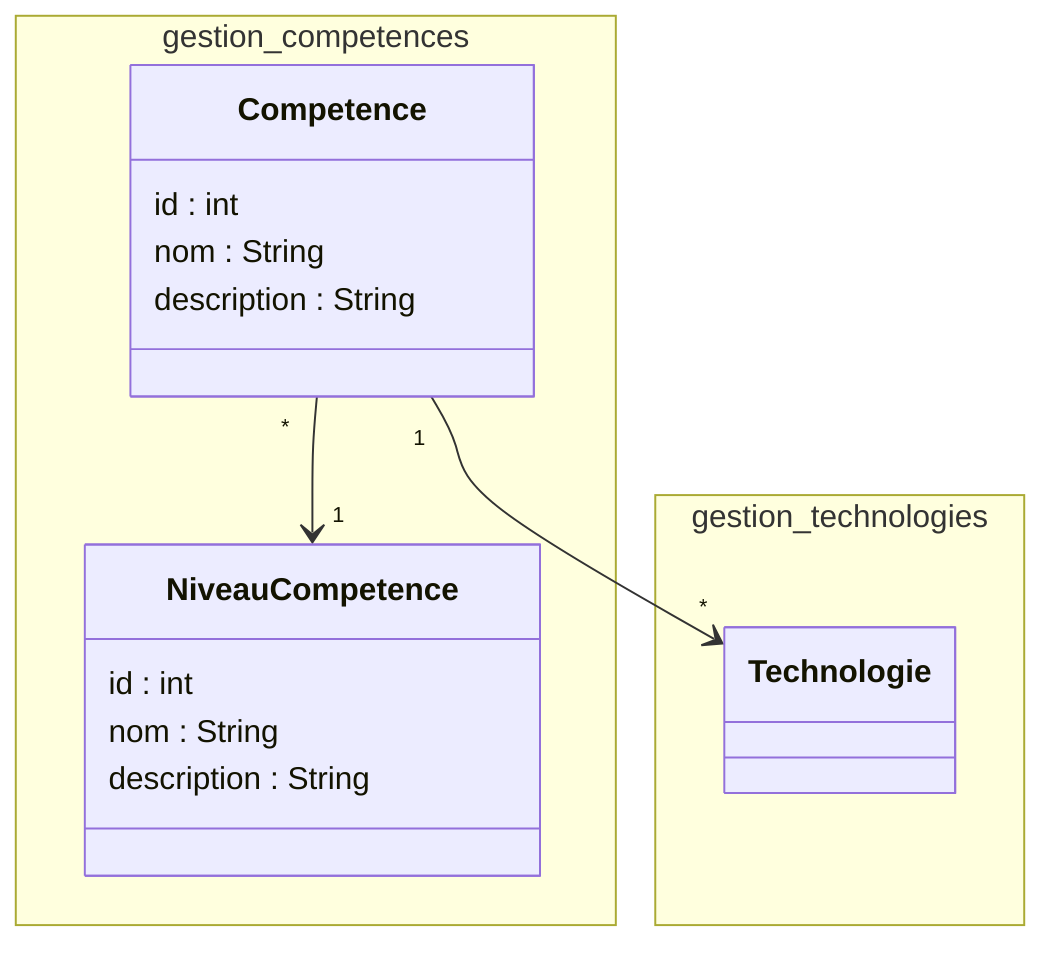 classDiagram

namespace gestion_competences {
class Competence {
  id : int
  nom : String
  description : String
}
class NiveauCompetence {
  id : int
  nom : String
  description : String
}
}




namespace gestion_technologies {
class Technologie
}

Competence "*" --> "1" NiveauCompetence
Competence "1" --> "*" Technologie